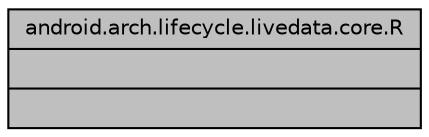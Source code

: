 digraph "android.arch.lifecycle.livedata.core.R"
{
 // LATEX_PDF_SIZE
  edge [fontname="Helvetica",fontsize="10",labelfontname="Helvetica",labelfontsize="10"];
  node [fontname="Helvetica",fontsize="10",shape=record];
  Node1 [label="{android.arch.lifecycle.livedata.core.R\n||}",height=0.2,width=0.4,color="black", fillcolor="grey75", style="filled", fontcolor="black",tooltip=" "];
}

